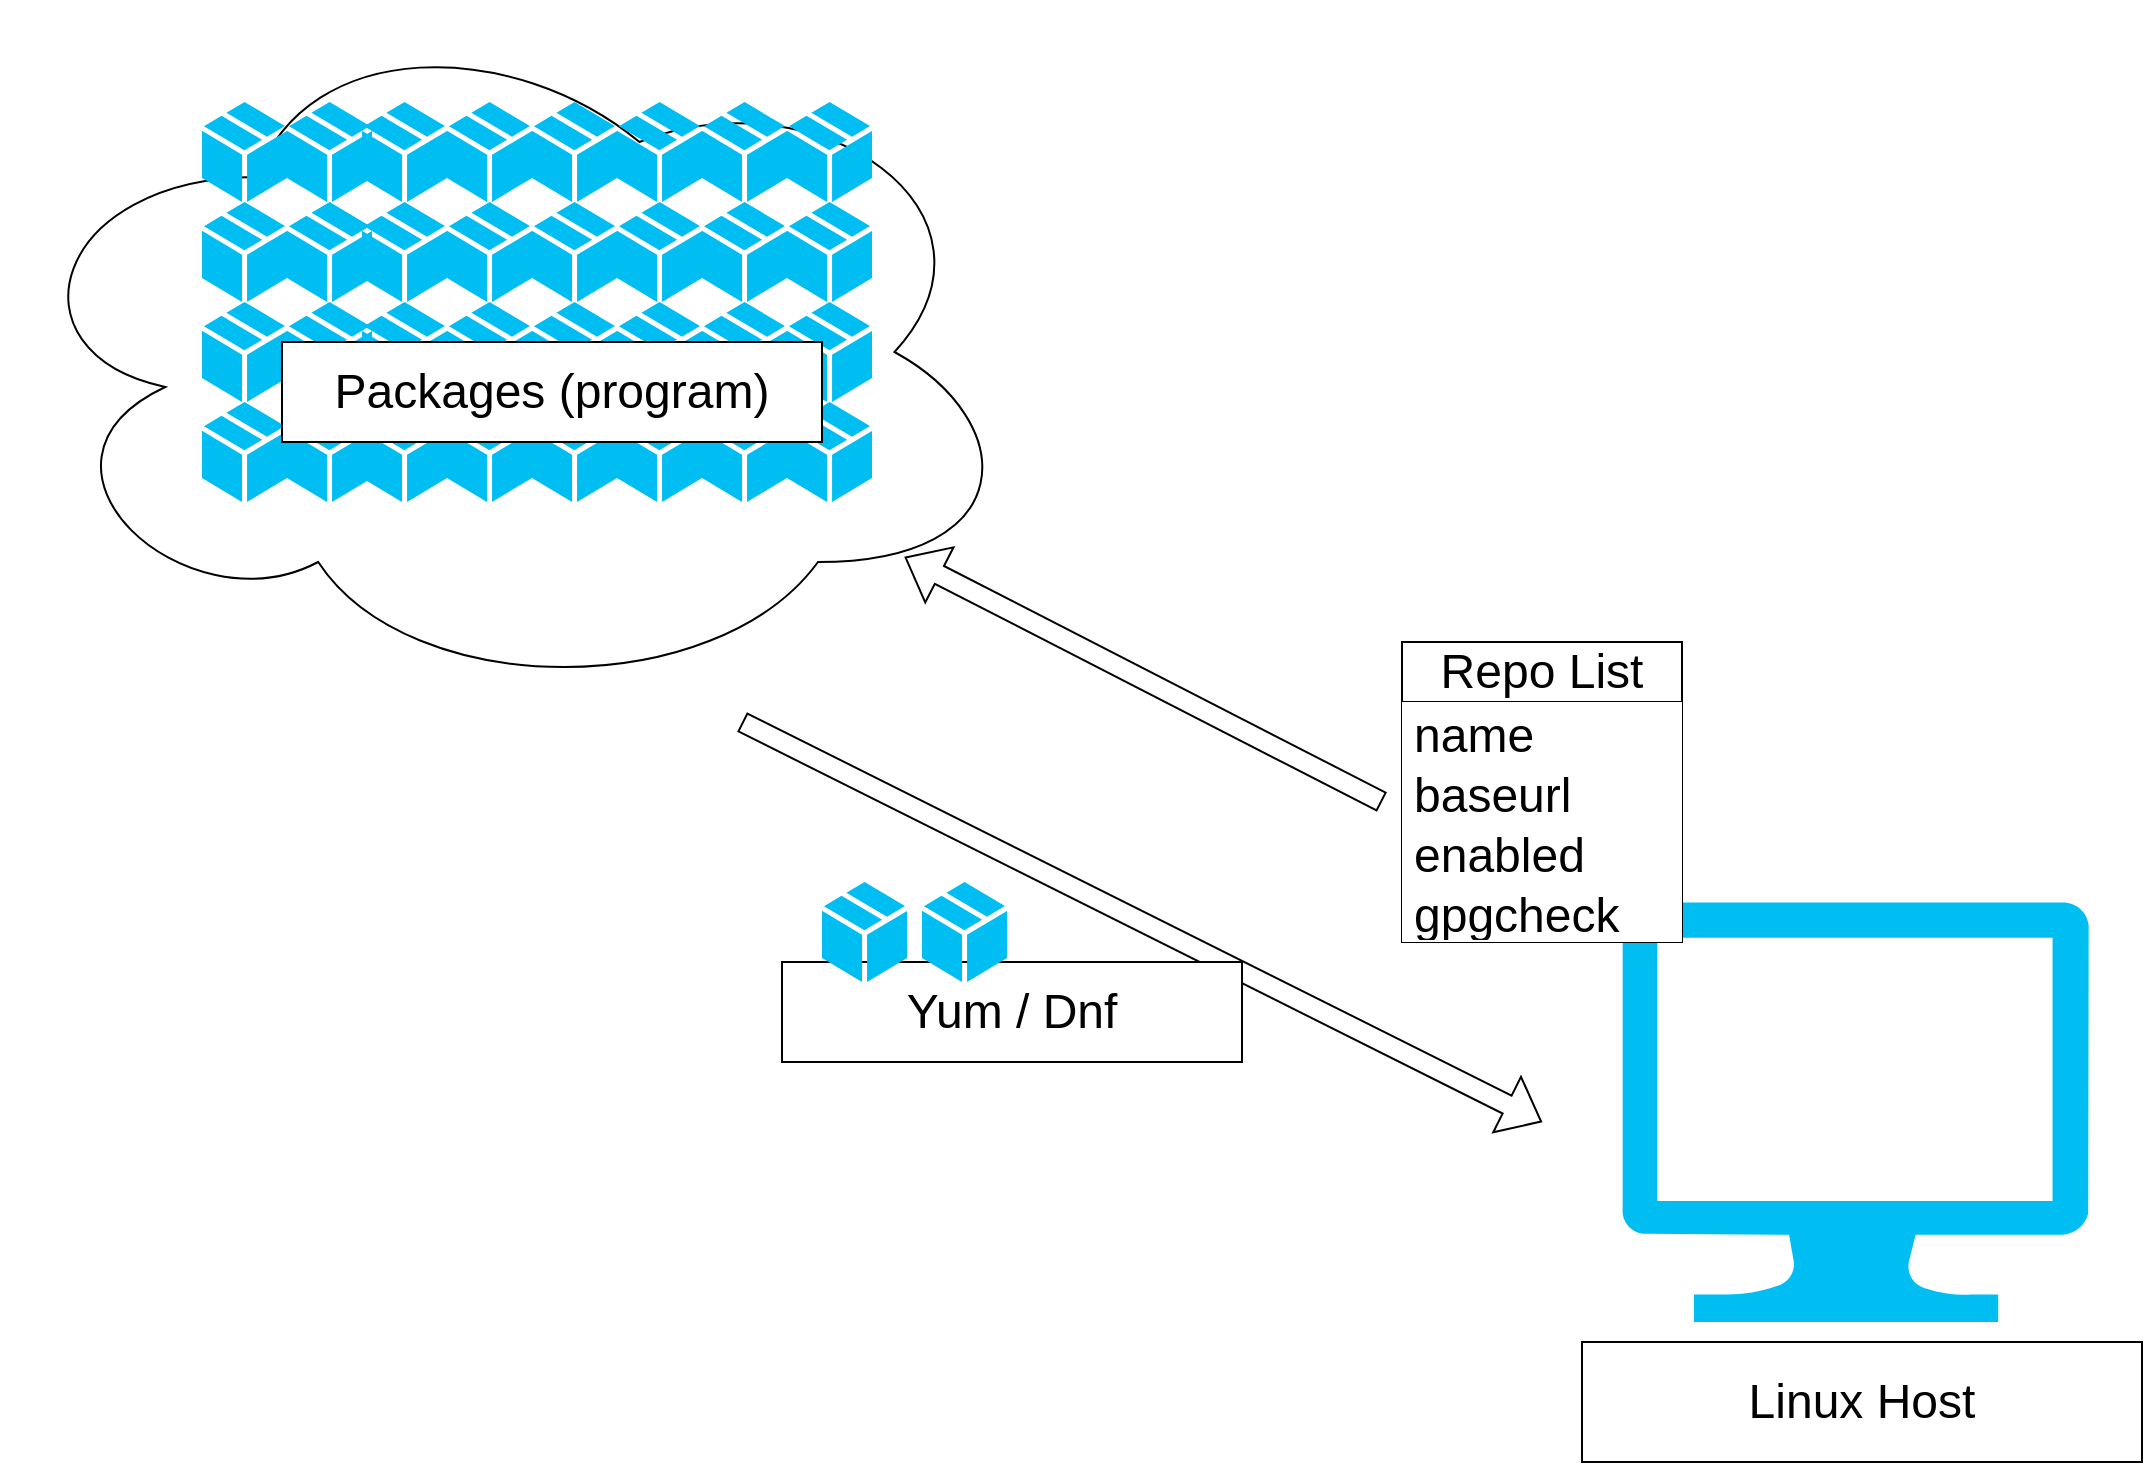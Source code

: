 <mxfile version="20.8.21" type="github">
  <diagram name="페이지-1" id="KyzcM3CwXOdCmTSFE3pm">
    <mxGraphModel dx="1893" dy="934" grid="1" gridSize="10" guides="1" tooltips="1" connect="1" arrows="1" fold="1" page="1" pageScale="1" pageWidth="1169" pageHeight="827" math="0" shadow="0">
      <root>
        <mxCell id="0" />
        <mxCell id="1" style="locked=1;" parent="0" />
        <mxCell id="UqRdVdEij4UEKLvfqGT5-1" value="" style="ellipse;shape=cloud;whiteSpace=wrap;html=1;" vertex="1" parent="1">
          <mxGeometry x="50" y="40" width="510" height="350" as="geometry" />
        </mxCell>
        <mxCell id="UqRdVdEij4UEKLvfqGT5-3" value="packages" parent="0" />
        <mxCell id="UqRdVdEij4UEKLvfqGT5-49" value="" style="group" vertex="1" connectable="0" parent="UqRdVdEij4UEKLvfqGT5-3">
          <mxGeometry x="150" y="90" width="335" height="200" as="geometry" />
        </mxCell>
        <mxCell id="UqRdVdEij4UEKLvfqGT5-20" value="" style="group" vertex="1" connectable="0" parent="UqRdVdEij4UEKLvfqGT5-49">
          <mxGeometry width="85" height="200" as="geometry" />
        </mxCell>
        <mxCell id="UqRdVdEij4UEKLvfqGT5-4" value="" style="verticalLabelPosition=bottom;html=1;verticalAlign=top;align=center;strokeColor=none;fillColor=#00BEF2;shape=mxgraph.azure.cloud_service_package_file;" vertex="1" parent="UqRdVdEij4UEKLvfqGT5-20">
          <mxGeometry width="42.5" height="50" as="geometry" />
        </mxCell>
        <mxCell id="UqRdVdEij4UEKLvfqGT5-5" value="" style="verticalLabelPosition=bottom;html=1;verticalAlign=top;align=center;strokeColor=none;fillColor=#00BEF2;shape=mxgraph.azure.cloud_service_package_file;" vertex="1" parent="UqRdVdEij4UEKLvfqGT5-20">
          <mxGeometry y="50" width="42.5" height="50" as="geometry" />
        </mxCell>
        <mxCell id="UqRdVdEij4UEKLvfqGT5-6" value="" style="verticalLabelPosition=bottom;html=1;verticalAlign=top;align=center;strokeColor=none;fillColor=#00BEF2;shape=mxgraph.azure.cloud_service_package_file;" vertex="1" parent="UqRdVdEij4UEKLvfqGT5-20">
          <mxGeometry y="100" width="42.5" height="50" as="geometry" />
        </mxCell>
        <mxCell id="UqRdVdEij4UEKLvfqGT5-7" value="" style="verticalLabelPosition=bottom;html=1;verticalAlign=top;align=center;strokeColor=none;fillColor=#00BEF2;shape=mxgraph.azure.cloud_service_package_file;" vertex="1" parent="UqRdVdEij4UEKLvfqGT5-20">
          <mxGeometry y="150" width="42.5" height="50" as="geometry" />
        </mxCell>
        <mxCell id="UqRdVdEij4UEKLvfqGT5-8" value="" style="verticalLabelPosition=bottom;html=1;verticalAlign=top;align=center;strokeColor=none;fillColor=#00BEF2;shape=mxgraph.azure.cloud_service_package_file;" vertex="1" parent="UqRdVdEij4UEKLvfqGT5-20">
          <mxGeometry x="42.5" width="42.5" height="50" as="geometry" />
        </mxCell>
        <mxCell id="UqRdVdEij4UEKLvfqGT5-9" value="" style="verticalLabelPosition=bottom;html=1;verticalAlign=top;align=center;strokeColor=none;fillColor=#00BEF2;shape=mxgraph.azure.cloud_service_package_file;" vertex="1" parent="UqRdVdEij4UEKLvfqGT5-20">
          <mxGeometry x="42.5" y="50" width="42.5" height="50" as="geometry" />
        </mxCell>
        <mxCell id="UqRdVdEij4UEKLvfqGT5-10" value="" style="verticalLabelPosition=bottom;html=1;verticalAlign=top;align=center;strokeColor=none;fillColor=#00BEF2;shape=mxgraph.azure.cloud_service_package_file;" vertex="1" parent="UqRdVdEij4UEKLvfqGT5-20">
          <mxGeometry x="42.5" y="100" width="42.5" height="50" as="geometry" />
        </mxCell>
        <mxCell id="UqRdVdEij4UEKLvfqGT5-11" value="" style="verticalLabelPosition=bottom;html=1;verticalAlign=top;align=center;strokeColor=none;fillColor=#00BEF2;shape=mxgraph.azure.cloud_service_package_file;" vertex="1" parent="UqRdVdEij4UEKLvfqGT5-20">
          <mxGeometry x="42.5" y="150" width="42.5" height="50" as="geometry" />
        </mxCell>
        <mxCell id="UqRdVdEij4UEKLvfqGT5-21" value="" style="group" vertex="1" connectable="0" parent="UqRdVdEij4UEKLvfqGT5-49">
          <mxGeometry x="80" width="85" height="200" as="geometry" />
        </mxCell>
        <mxCell id="UqRdVdEij4UEKLvfqGT5-22" value="" style="verticalLabelPosition=bottom;html=1;verticalAlign=top;align=center;strokeColor=none;fillColor=#00BEF2;shape=mxgraph.azure.cloud_service_package_file;" vertex="1" parent="UqRdVdEij4UEKLvfqGT5-21">
          <mxGeometry width="42.5" height="50" as="geometry" />
        </mxCell>
        <mxCell id="UqRdVdEij4UEKLvfqGT5-23" value="" style="verticalLabelPosition=bottom;html=1;verticalAlign=top;align=center;strokeColor=none;fillColor=#00BEF2;shape=mxgraph.azure.cloud_service_package_file;" vertex="1" parent="UqRdVdEij4UEKLvfqGT5-21">
          <mxGeometry y="50" width="42.5" height="50" as="geometry" />
        </mxCell>
        <mxCell id="UqRdVdEij4UEKLvfqGT5-24" value="" style="verticalLabelPosition=bottom;html=1;verticalAlign=top;align=center;strokeColor=none;fillColor=#00BEF2;shape=mxgraph.azure.cloud_service_package_file;" vertex="1" parent="UqRdVdEij4UEKLvfqGT5-21">
          <mxGeometry y="100" width="42.5" height="50" as="geometry" />
        </mxCell>
        <mxCell id="UqRdVdEij4UEKLvfqGT5-25" value="" style="verticalLabelPosition=bottom;html=1;verticalAlign=top;align=center;strokeColor=none;fillColor=#00BEF2;shape=mxgraph.azure.cloud_service_package_file;" vertex="1" parent="UqRdVdEij4UEKLvfqGT5-21">
          <mxGeometry y="150" width="42.5" height="50" as="geometry" />
        </mxCell>
        <mxCell id="UqRdVdEij4UEKLvfqGT5-26" value="" style="verticalLabelPosition=bottom;html=1;verticalAlign=top;align=center;strokeColor=none;fillColor=#00BEF2;shape=mxgraph.azure.cloud_service_package_file;" vertex="1" parent="UqRdVdEij4UEKLvfqGT5-21">
          <mxGeometry x="42.5" width="42.5" height="50" as="geometry" />
        </mxCell>
        <mxCell id="UqRdVdEij4UEKLvfqGT5-27" value="" style="verticalLabelPosition=bottom;html=1;verticalAlign=top;align=center;strokeColor=none;fillColor=#00BEF2;shape=mxgraph.azure.cloud_service_package_file;" vertex="1" parent="UqRdVdEij4UEKLvfqGT5-21">
          <mxGeometry x="42.5" y="50" width="42.5" height="50" as="geometry" />
        </mxCell>
        <mxCell id="UqRdVdEij4UEKLvfqGT5-28" value="" style="verticalLabelPosition=bottom;html=1;verticalAlign=top;align=center;strokeColor=none;fillColor=#00BEF2;shape=mxgraph.azure.cloud_service_package_file;" vertex="1" parent="UqRdVdEij4UEKLvfqGT5-21">
          <mxGeometry x="42.5" y="100" width="42.5" height="50" as="geometry" />
        </mxCell>
        <mxCell id="UqRdVdEij4UEKLvfqGT5-29" value="" style="verticalLabelPosition=bottom;html=1;verticalAlign=top;align=center;strokeColor=none;fillColor=#00BEF2;shape=mxgraph.azure.cloud_service_package_file;" vertex="1" parent="UqRdVdEij4UEKLvfqGT5-21">
          <mxGeometry x="42.5" y="150" width="42.5" height="50" as="geometry" />
        </mxCell>
        <mxCell id="UqRdVdEij4UEKLvfqGT5-30" value="" style="group" vertex="1" connectable="0" parent="UqRdVdEij4UEKLvfqGT5-49">
          <mxGeometry x="250" width="85" height="200" as="geometry" />
        </mxCell>
        <mxCell id="UqRdVdEij4UEKLvfqGT5-31" value="" style="verticalLabelPosition=bottom;html=1;verticalAlign=top;align=center;strokeColor=none;fillColor=#00BEF2;shape=mxgraph.azure.cloud_service_package_file;" vertex="1" parent="UqRdVdEij4UEKLvfqGT5-30">
          <mxGeometry width="42.5" height="50" as="geometry" />
        </mxCell>
        <mxCell id="UqRdVdEij4UEKLvfqGT5-32" value="" style="verticalLabelPosition=bottom;html=1;verticalAlign=top;align=center;strokeColor=none;fillColor=#00BEF2;shape=mxgraph.azure.cloud_service_package_file;" vertex="1" parent="UqRdVdEij4UEKLvfqGT5-30">
          <mxGeometry y="50" width="42.5" height="50" as="geometry" />
        </mxCell>
        <mxCell id="UqRdVdEij4UEKLvfqGT5-33" value="" style="verticalLabelPosition=bottom;html=1;verticalAlign=top;align=center;strokeColor=none;fillColor=#00BEF2;shape=mxgraph.azure.cloud_service_package_file;" vertex="1" parent="UqRdVdEij4UEKLvfqGT5-30">
          <mxGeometry y="100" width="42.5" height="50" as="geometry" />
        </mxCell>
        <mxCell id="UqRdVdEij4UEKLvfqGT5-34" value="" style="verticalLabelPosition=bottom;html=1;verticalAlign=top;align=center;strokeColor=none;fillColor=#00BEF2;shape=mxgraph.azure.cloud_service_package_file;" vertex="1" parent="UqRdVdEij4UEKLvfqGT5-30">
          <mxGeometry y="150" width="42.5" height="50" as="geometry" />
        </mxCell>
        <mxCell id="UqRdVdEij4UEKLvfqGT5-35" value="" style="verticalLabelPosition=bottom;html=1;verticalAlign=top;align=center;strokeColor=none;fillColor=#00BEF2;shape=mxgraph.azure.cloud_service_package_file;" vertex="1" parent="UqRdVdEij4UEKLvfqGT5-30">
          <mxGeometry x="42.5" width="42.5" height="50" as="geometry" />
        </mxCell>
        <mxCell id="UqRdVdEij4UEKLvfqGT5-36" value="" style="verticalLabelPosition=bottom;html=1;verticalAlign=top;align=center;strokeColor=none;fillColor=#00BEF2;shape=mxgraph.azure.cloud_service_package_file;" vertex="1" parent="UqRdVdEij4UEKLvfqGT5-30">
          <mxGeometry x="42.5" y="50" width="42.5" height="50" as="geometry" />
        </mxCell>
        <mxCell id="UqRdVdEij4UEKLvfqGT5-37" value="" style="verticalLabelPosition=bottom;html=1;verticalAlign=top;align=center;strokeColor=none;fillColor=#00BEF2;shape=mxgraph.azure.cloud_service_package_file;" vertex="1" parent="UqRdVdEij4UEKLvfqGT5-30">
          <mxGeometry x="42.5" y="100" width="42.5" height="50" as="geometry" />
        </mxCell>
        <mxCell id="UqRdVdEij4UEKLvfqGT5-38" value="" style="verticalLabelPosition=bottom;html=1;verticalAlign=top;align=center;strokeColor=none;fillColor=#00BEF2;shape=mxgraph.azure.cloud_service_package_file;" vertex="1" parent="UqRdVdEij4UEKLvfqGT5-30">
          <mxGeometry x="42.5" y="150" width="42.5" height="50" as="geometry" />
        </mxCell>
        <mxCell id="UqRdVdEij4UEKLvfqGT5-40" value="" style="group" vertex="1" connectable="0" parent="UqRdVdEij4UEKLvfqGT5-49">
          <mxGeometry x="165" width="145" height="200" as="geometry" />
        </mxCell>
        <mxCell id="UqRdVdEij4UEKLvfqGT5-41" value="" style="verticalLabelPosition=bottom;html=1;verticalAlign=top;align=center;strokeColor=none;fillColor=#00BEF2;shape=mxgraph.azure.cloud_service_package_file;" vertex="1" parent="UqRdVdEij4UEKLvfqGT5-40">
          <mxGeometry width="42.5" height="50" as="geometry" />
        </mxCell>
        <mxCell id="UqRdVdEij4UEKLvfqGT5-42" value="" style="verticalLabelPosition=bottom;html=1;verticalAlign=top;align=center;strokeColor=none;fillColor=#00BEF2;shape=mxgraph.azure.cloud_service_package_file;" vertex="1" parent="UqRdVdEij4UEKLvfqGT5-40">
          <mxGeometry y="50" width="42.5" height="50" as="geometry" />
        </mxCell>
        <mxCell id="UqRdVdEij4UEKLvfqGT5-43" value="" style="verticalLabelPosition=bottom;html=1;verticalAlign=top;align=center;strokeColor=none;fillColor=#00BEF2;shape=mxgraph.azure.cloud_service_package_file;" vertex="1" parent="UqRdVdEij4UEKLvfqGT5-40">
          <mxGeometry y="100" width="42.5" height="50" as="geometry" />
        </mxCell>
        <mxCell id="UqRdVdEij4UEKLvfqGT5-44" value="" style="verticalLabelPosition=bottom;html=1;verticalAlign=top;align=center;strokeColor=none;fillColor=#00BEF2;shape=mxgraph.azure.cloud_service_package_file;" vertex="1" parent="UqRdVdEij4UEKLvfqGT5-40">
          <mxGeometry y="150" width="42.5" height="50" as="geometry" />
        </mxCell>
        <mxCell id="UqRdVdEij4UEKLvfqGT5-45" value="" style="verticalLabelPosition=bottom;html=1;verticalAlign=top;align=center;strokeColor=none;fillColor=#00BEF2;shape=mxgraph.azure.cloud_service_package_file;" vertex="1" parent="UqRdVdEij4UEKLvfqGT5-40">
          <mxGeometry x="42.5" width="42.5" height="50" as="geometry" />
        </mxCell>
        <mxCell id="UqRdVdEij4UEKLvfqGT5-46" value="" style="verticalLabelPosition=bottom;html=1;verticalAlign=top;align=center;strokeColor=none;fillColor=#00BEF2;shape=mxgraph.azure.cloud_service_package_file;" vertex="1" parent="UqRdVdEij4UEKLvfqGT5-40">
          <mxGeometry x="42.5" y="50" width="42.5" height="50" as="geometry" />
        </mxCell>
        <mxCell id="UqRdVdEij4UEKLvfqGT5-47" value="" style="verticalLabelPosition=bottom;html=1;verticalAlign=top;align=center;strokeColor=none;fillColor=#00BEF2;shape=mxgraph.azure.cloud_service_package_file;" vertex="1" parent="UqRdVdEij4UEKLvfqGT5-40">
          <mxGeometry x="42.5" y="100" width="42.5" height="50" as="geometry" />
        </mxCell>
        <mxCell id="UqRdVdEij4UEKLvfqGT5-48" value="" style="verticalLabelPosition=bottom;html=1;verticalAlign=top;align=center;strokeColor=none;fillColor=#00BEF2;shape=mxgraph.azure.cloud_service_package_file;" vertex="1" parent="UqRdVdEij4UEKLvfqGT5-40">
          <mxGeometry x="42.5" y="150" width="42.5" height="50" as="geometry" />
        </mxCell>
        <mxCell id="UqRdVdEij4UEKLvfqGT5-50" value="&lt;font style=&quot;font-size: 24px;&quot;&gt;Packages (program)&lt;/font&gt;" style="text;html=1;align=center;verticalAlign=middle;whiteSpace=wrap;rounded=0;fillColor=default;strokeColor=default;" vertex="1" parent="UqRdVdEij4UEKLvfqGT5-40">
          <mxGeometry x="-125" y="120" width="270" height="50" as="geometry" />
        </mxCell>
        <mxCell id="UqRdVdEij4UEKLvfqGT5-59" value="" style="shape=flexArrow;endArrow=classic;html=1;rounded=0;fontSize=24;entryX=0.885;entryY=0.793;entryDx=0;entryDy=0;entryPerimeter=0;fillColor=default;" edge="1" parent="UqRdVdEij4UEKLvfqGT5-3" target="UqRdVdEij4UEKLvfqGT5-1">
          <mxGeometry width="50" height="50" relative="1" as="geometry">
            <mxPoint x="740" y="440" as="sourcePoint" />
            <mxPoint x="680" y="370" as="targetPoint" />
          </mxGeometry>
        </mxCell>
        <mxCell id="UqRdVdEij4UEKLvfqGT5-66" value="" style="verticalLabelPosition=bottom;html=1;verticalAlign=top;align=center;strokeColor=none;fillColor=#00BEF2;shape=mxgraph.azure.computer;pointerEvents=1;fontSize=24;" vertex="1" parent="UqRdVdEij4UEKLvfqGT5-3">
          <mxGeometry x="860" y="490" width="233.33" height="210" as="geometry" />
        </mxCell>
        <object label="Repo List" list1="name" list2="baseurl" list3="enabled" list4="gpgcheck" id="UqRdVdEij4UEKLvfqGT5-62">
          <mxCell style="swimlane;fontStyle=0;childLayout=stackLayout;horizontal=1;startSize=30;horizontalStack=0;resizeParent=1;resizeParentMax=0;resizeLast=0;collapsible=1;marginBottom=0;whiteSpace=wrap;html=1;strokeColor=default;fontSize=24;fillColor=default;swimlaneLine=1;glass=0;" vertex="1" parent="UqRdVdEij4UEKLvfqGT5-3">
            <mxGeometry x="750" y="360" width="140" height="150" as="geometry" />
          </mxCell>
        </object>
        <mxCell id="UqRdVdEij4UEKLvfqGT5-63" value="name" style="text;strokeColor=none;fillColor=default;align=left;verticalAlign=middle;spacingLeft=4;spacingRight=4;overflow=hidden;points=[[0,0.5],[1,0.5]];portConstraint=eastwest;rotatable=0;whiteSpace=wrap;html=1;fontSize=24;" vertex="1" parent="UqRdVdEij4UEKLvfqGT5-62">
          <mxGeometry y="30" width="140" height="30" as="geometry" />
        </mxCell>
        <mxCell id="UqRdVdEij4UEKLvfqGT5-64" value="baseurl" style="text;strokeColor=none;fillColor=default;align=left;verticalAlign=middle;spacingLeft=4;spacingRight=4;overflow=hidden;points=[[0,0.5],[1,0.5]];portConstraint=eastwest;rotatable=0;whiteSpace=wrap;html=1;fontSize=24;" vertex="1" parent="UqRdVdEij4UEKLvfqGT5-62">
          <mxGeometry y="60" width="140" height="30" as="geometry" />
        </mxCell>
        <mxCell id="UqRdVdEij4UEKLvfqGT5-65" value="enabled" style="text;strokeColor=none;fillColor=default;align=left;verticalAlign=middle;spacingLeft=4;spacingRight=4;overflow=hidden;points=[[0,0.5],[1,0.5]];portConstraint=eastwest;rotatable=0;whiteSpace=wrap;html=1;fontSize=24;" vertex="1" parent="UqRdVdEij4UEKLvfqGT5-62">
          <mxGeometry y="90" width="140" height="30" as="geometry" />
        </mxCell>
        <mxCell id="UqRdVdEij4UEKLvfqGT5-71" value="gpgcheck" style="text;strokeColor=none;fillColor=default;align=left;verticalAlign=middle;spacingLeft=4;spacingRight=4;overflow=hidden;points=[[0,0.5],[1,0.5]];portConstraint=eastwest;rotatable=0;whiteSpace=wrap;html=1;fontSize=24;" vertex="1" parent="UqRdVdEij4UEKLvfqGT5-62">
          <mxGeometry y="120" width="140" height="30" as="geometry" />
        </mxCell>
        <mxCell id="UqRdVdEij4UEKLvfqGT5-72" value="" style="shape=flexArrow;endArrow=classic;html=1;rounded=0;fontSize=24;fillColor=default;" edge="1" parent="UqRdVdEij4UEKLvfqGT5-3">
          <mxGeometry width="50" height="50" relative="1" as="geometry">
            <mxPoint x="420" y="400" as="sourcePoint" />
            <mxPoint x="820" y="600" as="targetPoint" />
          </mxGeometry>
        </mxCell>
        <mxCell id="UqRdVdEij4UEKLvfqGT5-73" value="Yum / Dnf" style="rounded=0;whiteSpace=wrap;html=1;glass=0;strokeColor=default;fontSize=24;fillColor=default;" vertex="1" parent="UqRdVdEij4UEKLvfqGT5-3">
          <mxGeometry x="440" y="520" width="230" height="50" as="geometry" />
        </mxCell>
        <mxCell id="UqRdVdEij4UEKLvfqGT5-74" value="" style="verticalLabelPosition=bottom;html=1;verticalAlign=top;align=center;strokeColor=none;fillColor=#00BEF2;shape=mxgraph.azure.cloud_service_package_file;glass=0;fontSize=24;" vertex="1" parent="UqRdVdEij4UEKLvfqGT5-3">
          <mxGeometry x="460" y="480" width="42.5" height="50" as="geometry" />
        </mxCell>
        <mxCell id="UqRdVdEij4UEKLvfqGT5-75" value="" style="verticalLabelPosition=bottom;html=1;verticalAlign=top;align=center;strokeColor=none;fillColor=#00BEF2;shape=mxgraph.azure.cloud_service_package_file;glass=0;fontSize=24;" vertex="1" parent="UqRdVdEij4UEKLvfqGT5-3">
          <mxGeometry x="510" y="480" width="42.5" height="50" as="geometry" />
        </mxCell>
        <mxCell id="UqRdVdEij4UEKLvfqGT5-76" value="Linux Host" style="rounded=0;whiteSpace=wrap;html=1;glass=0;strokeColor=default;fontSize=24;fillColor=default;" vertex="1" parent="UqRdVdEij4UEKLvfqGT5-3">
          <mxGeometry x="840" y="710" width="280" height="60" as="geometry" />
        </mxCell>
      </root>
    </mxGraphModel>
  </diagram>
</mxfile>
